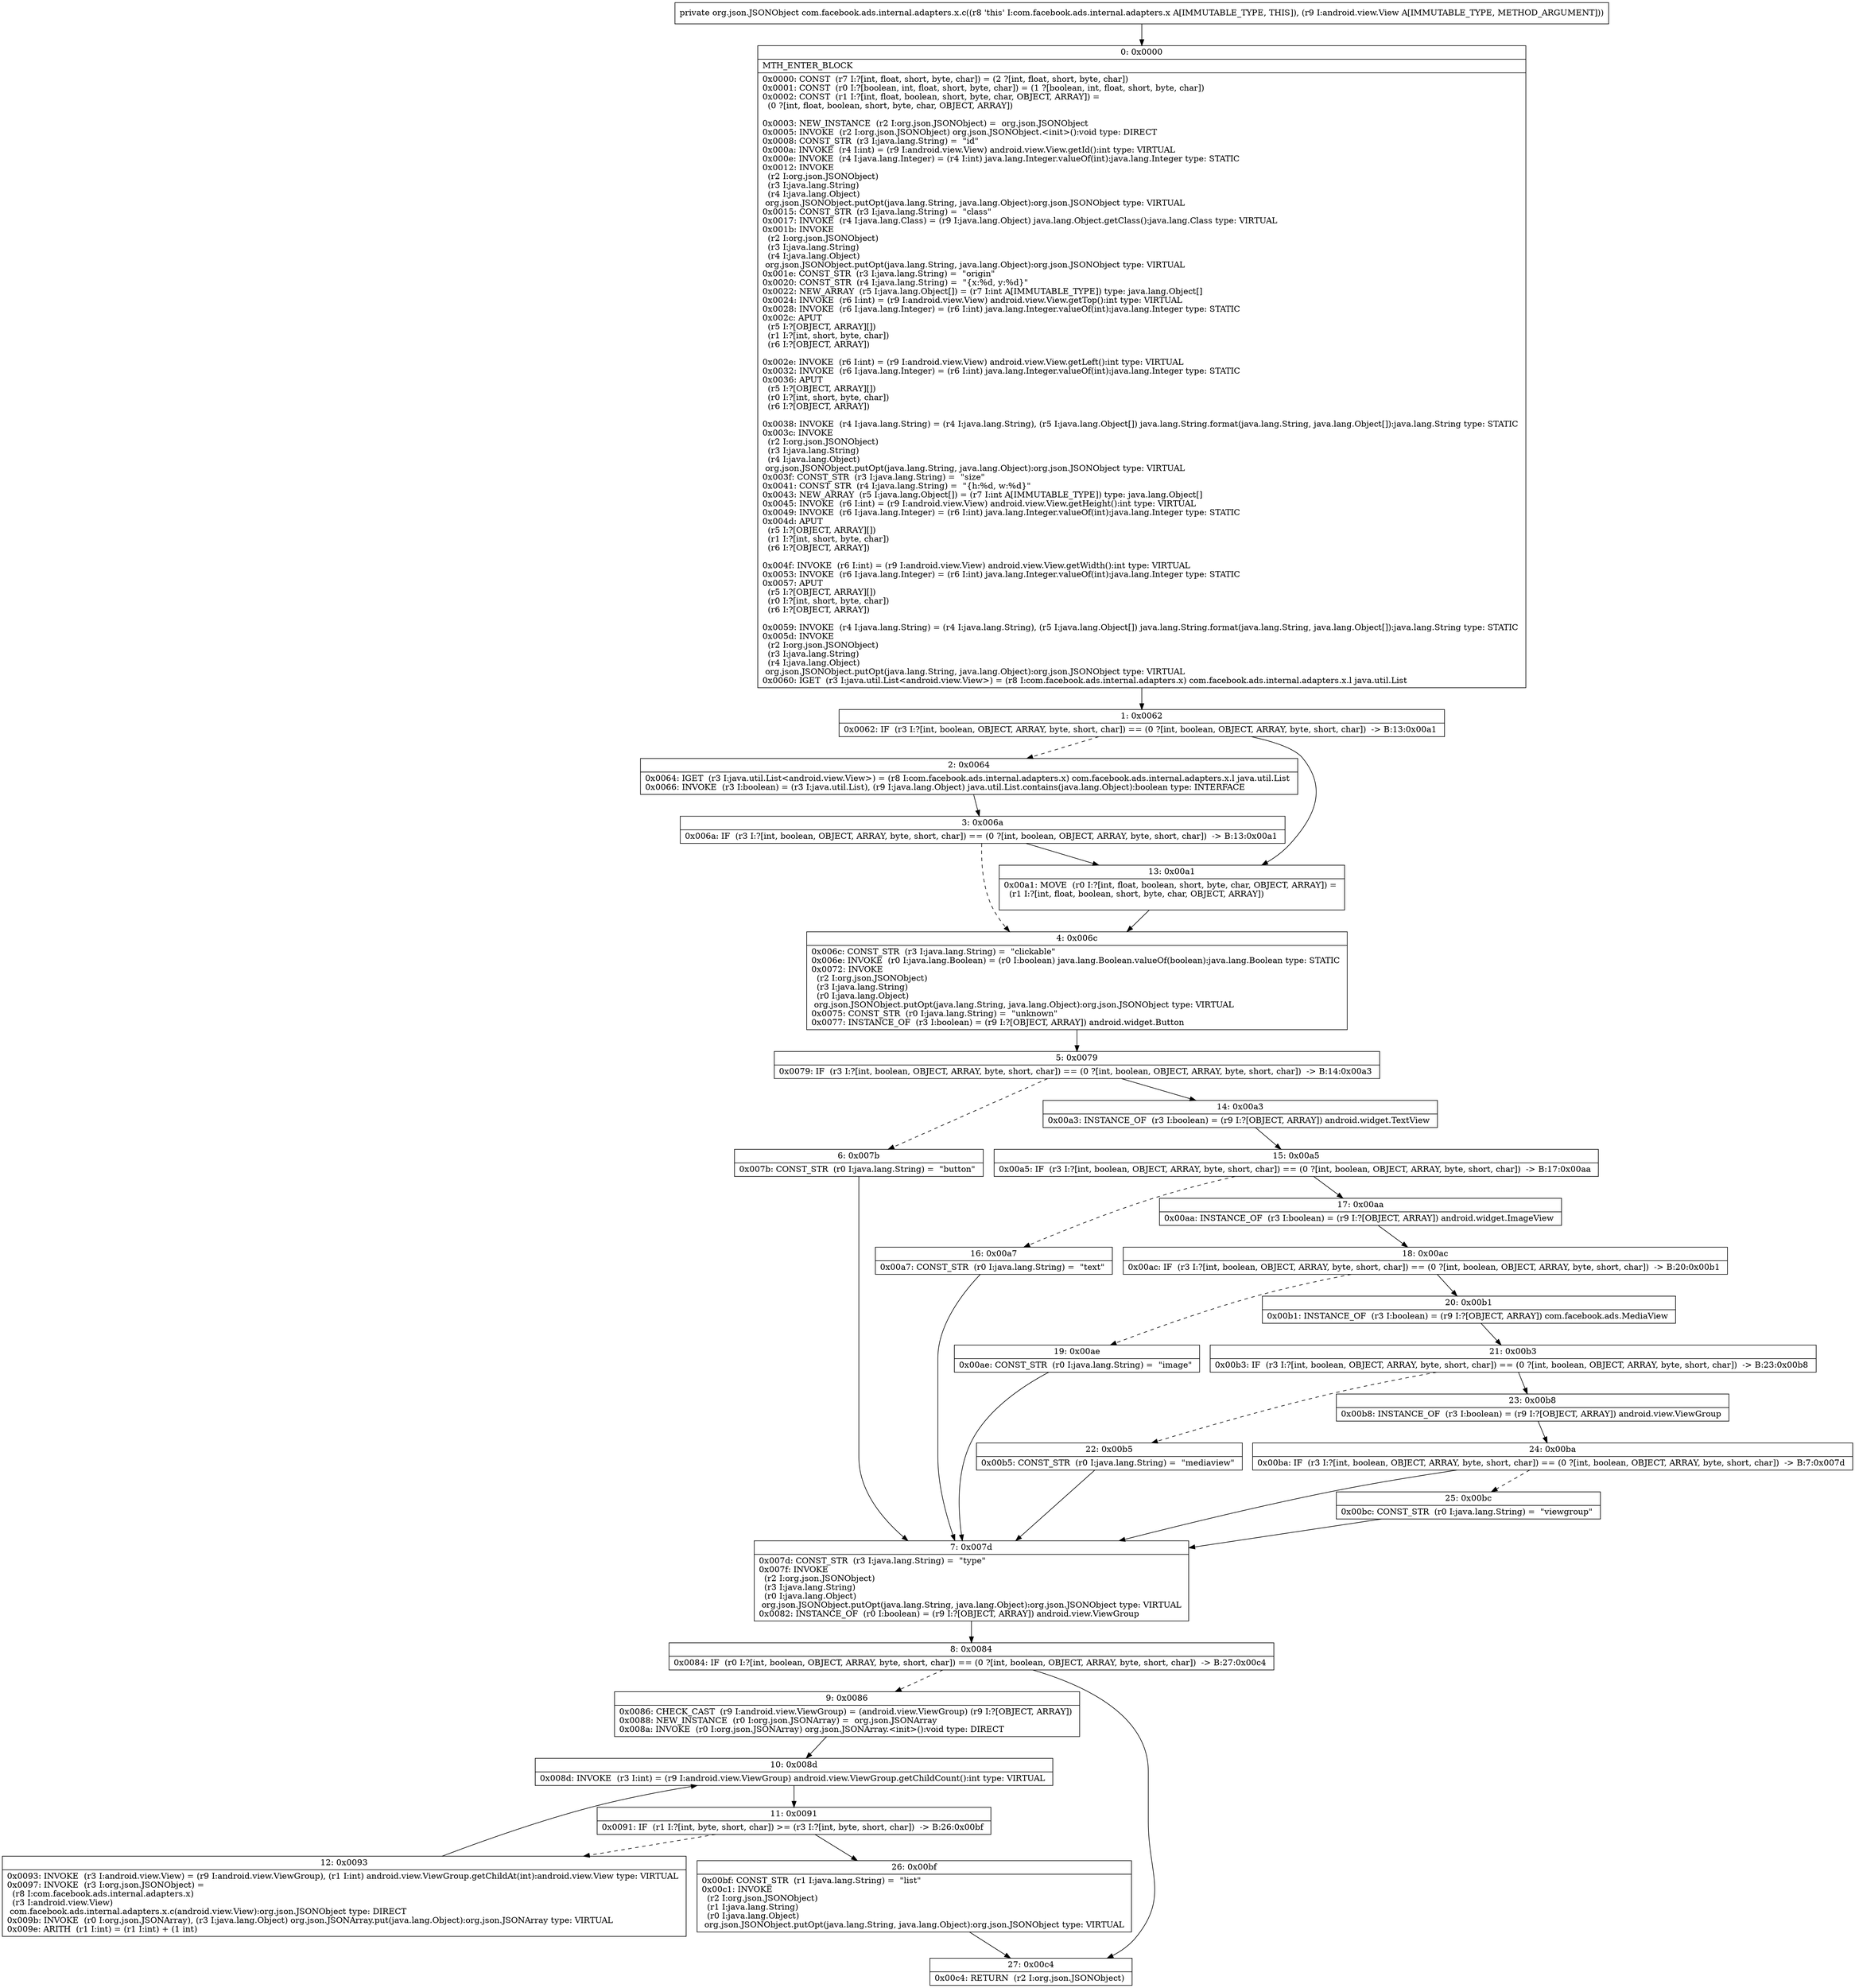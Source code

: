 digraph "CFG forcom.facebook.ads.internal.adapters.x.c(Landroid\/view\/View;)Lorg\/json\/JSONObject;" {
Node_0 [shape=record,label="{0\:\ 0x0000|MTH_ENTER_BLOCK\l|0x0000: CONST  (r7 I:?[int, float, short, byte, char]) = (2 ?[int, float, short, byte, char]) \l0x0001: CONST  (r0 I:?[boolean, int, float, short, byte, char]) = (1 ?[boolean, int, float, short, byte, char]) \l0x0002: CONST  (r1 I:?[int, float, boolean, short, byte, char, OBJECT, ARRAY]) = \l  (0 ?[int, float, boolean, short, byte, char, OBJECT, ARRAY])\l \l0x0003: NEW_INSTANCE  (r2 I:org.json.JSONObject) =  org.json.JSONObject \l0x0005: INVOKE  (r2 I:org.json.JSONObject) org.json.JSONObject.\<init\>():void type: DIRECT \l0x0008: CONST_STR  (r3 I:java.lang.String) =  \"id\" \l0x000a: INVOKE  (r4 I:int) = (r9 I:android.view.View) android.view.View.getId():int type: VIRTUAL \l0x000e: INVOKE  (r4 I:java.lang.Integer) = (r4 I:int) java.lang.Integer.valueOf(int):java.lang.Integer type: STATIC \l0x0012: INVOKE  \l  (r2 I:org.json.JSONObject)\l  (r3 I:java.lang.String)\l  (r4 I:java.lang.Object)\l org.json.JSONObject.putOpt(java.lang.String, java.lang.Object):org.json.JSONObject type: VIRTUAL \l0x0015: CONST_STR  (r3 I:java.lang.String) =  \"class\" \l0x0017: INVOKE  (r4 I:java.lang.Class) = (r9 I:java.lang.Object) java.lang.Object.getClass():java.lang.Class type: VIRTUAL \l0x001b: INVOKE  \l  (r2 I:org.json.JSONObject)\l  (r3 I:java.lang.String)\l  (r4 I:java.lang.Object)\l org.json.JSONObject.putOpt(java.lang.String, java.lang.Object):org.json.JSONObject type: VIRTUAL \l0x001e: CONST_STR  (r3 I:java.lang.String) =  \"origin\" \l0x0020: CONST_STR  (r4 I:java.lang.String) =  \"\{x:%d, y:%d\}\" \l0x0022: NEW_ARRAY  (r5 I:java.lang.Object[]) = (r7 I:int A[IMMUTABLE_TYPE]) type: java.lang.Object[] \l0x0024: INVOKE  (r6 I:int) = (r9 I:android.view.View) android.view.View.getTop():int type: VIRTUAL \l0x0028: INVOKE  (r6 I:java.lang.Integer) = (r6 I:int) java.lang.Integer.valueOf(int):java.lang.Integer type: STATIC \l0x002c: APUT  \l  (r5 I:?[OBJECT, ARRAY][])\l  (r1 I:?[int, short, byte, char])\l  (r6 I:?[OBJECT, ARRAY])\l \l0x002e: INVOKE  (r6 I:int) = (r9 I:android.view.View) android.view.View.getLeft():int type: VIRTUAL \l0x0032: INVOKE  (r6 I:java.lang.Integer) = (r6 I:int) java.lang.Integer.valueOf(int):java.lang.Integer type: STATIC \l0x0036: APUT  \l  (r5 I:?[OBJECT, ARRAY][])\l  (r0 I:?[int, short, byte, char])\l  (r6 I:?[OBJECT, ARRAY])\l \l0x0038: INVOKE  (r4 I:java.lang.String) = (r4 I:java.lang.String), (r5 I:java.lang.Object[]) java.lang.String.format(java.lang.String, java.lang.Object[]):java.lang.String type: STATIC \l0x003c: INVOKE  \l  (r2 I:org.json.JSONObject)\l  (r3 I:java.lang.String)\l  (r4 I:java.lang.Object)\l org.json.JSONObject.putOpt(java.lang.String, java.lang.Object):org.json.JSONObject type: VIRTUAL \l0x003f: CONST_STR  (r3 I:java.lang.String) =  \"size\" \l0x0041: CONST_STR  (r4 I:java.lang.String) =  \"\{h:%d, w:%d\}\" \l0x0043: NEW_ARRAY  (r5 I:java.lang.Object[]) = (r7 I:int A[IMMUTABLE_TYPE]) type: java.lang.Object[] \l0x0045: INVOKE  (r6 I:int) = (r9 I:android.view.View) android.view.View.getHeight():int type: VIRTUAL \l0x0049: INVOKE  (r6 I:java.lang.Integer) = (r6 I:int) java.lang.Integer.valueOf(int):java.lang.Integer type: STATIC \l0x004d: APUT  \l  (r5 I:?[OBJECT, ARRAY][])\l  (r1 I:?[int, short, byte, char])\l  (r6 I:?[OBJECT, ARRAY])\l \l0x004f: INVOKE  (r6 I:int) = (r9 I:android.view.View) android.view.View.getWidth():int type: VIRTUAL \l0x0053: INVOKE  (r6 I:java.lang.Integer) = (r6 I:int) java.lang.Integer.valueOf(int):java.lang.Integer type: STATIC \l0x0057: APUT  \l  (r5 I:?[OBJECT, ARRAY][])\l  (r0 I:?[int, short, byte, char])\l  (r6 I:?[OBJECT, ARRAY])\l \l0x0059: INVOKE  (r4 I:java.lang.String) = (r4 I:java.lang.String), (r5 I:java.lang.Object[]) java.lang.String.format(java.lang.String, java.lang.Object[]):java.lang.String type: STATIC \l0x005d: INVOKE  \l  (r2 I:org.json.JSONObject)\l  (r3 I:java.lang.String)\l  (r4 I:java.lang.Object)\l org.json.JSONObject.putOpt(java.lang.String, java.lang.Object):org.json.JSONObject type: VIRTUAL \l0x0060: IGET  (r3 I:java.util.List\<android.view.View\>) = (r8 I:com.facebook.ads.internal.adapters.x) com.facebook.ads.internal.adapters.x.l java.util.List \l}"];
Node_1 [shape=record,label="{1\:\ 0x0062|0x0062: IF  (r3 I:?[int, boolean, OBJECT, ARRAY, byte, short, char]) == (0 ?[int, boolean, OBJECT, ARRAY, byte, short, char])  \-\> B:13:0x00a1 \l}"];
Node_2 [shape=record,label="{2\:\ 0x0064|0x0064: IGET  (r3 I:java.util.List\<android.view.View\>) = (r8 I:com.facebook.ads.internal.adapters.x) com.facebook.ads.internal.adapters.x.l java.util.List \l0x0066: INVOKE  (r3 I:boolean) = (r3 I:java.util.List), (r9 I:java.lang.Object) java.util.List.contains(java.lang.Object):boolean type: INTERFACE \l}"];
Node_3 [shape=record,label="{3\:\ 0x006a|0x006a: IF  (r3 I:?[int, boolean, OBJECT, ARRAY, byte, short, char]) == (0 ?[int, boolean, OBJECT, ARRAY, byte, short, char])  \-\> B:13:0x00a1 \l}"];
Node_4 [shape=record,label="{4\:\ 0x006c|0x006c: CONST_STR  (r3 I:java.lang.String) =  \"clickable\" \l0x006e: INVOKE  (r0 I:java.lang.Boolean) = (r0 I:boolean) java.lang.Boolean.valueOf(boolean):java.lang.Boolean type: STATIC \l0x0072: INVOKE  \l  (r2 I:org.json.JSONObject)\l  (r3 I:java.lang.String)\l  (r0 I:java.lang.Object)\l org.json.JSONObject.putOpt(java.lang.String, java.lang.Object):org.json.JSONObject type: VIRTUAL \l0x0075: CONST_STR  (r0 I:java.lang.String) =  \"unknown\" \l0x0077: INSTANCE_OF  (r3 I:boolean) = (r9 I:?[OBJECT, ARRAY]) android.widget.Button \l}"];
Node_5 [shape=record,label="{5\:\ 0x0079|0x0079: IF  (r3 I:?[int, boolean, OBJECT, ARRAY, byte, short, char]) == (0 ?[int, boolean, OBJECT, ARRAY, byte, short, char])  \-\> B:14:0x00a3 \l}"];
Node_6 [shape=record,label="{6\:\ 0x007b|0x007b: CONST_STR  (r0 I:java.lang.String) =  \"button\" \l}"];
Node_7 [shape=record,label="{7\:\ 0x007d|0x007d: CONST_STR  (r3 I:java.lang.String) =  \"type\" \l0x007f: INVOKE  \l  (r2 I:org.json.JSONObject)\l  (r3 I:java.lang.String)\l  (r0 I:java.lang.Object)\l org.json.JSONObject.putOpt(java.lang.String, java.lang.Object):org.json.JSONObject type: VIRTUAL \l0x0082: INSTANCE_OF  (r0 I:boolean) = (r9 I:?[OBJECT, ARRAY]) android.view.ViewGroup \l}"];
Node_8 [shape=record,label="{8\:\ 0x0084|0x0084: IF  (r0 I:?[int, boolean, OBJECT, ARRAY, byte, short, char]) == (0 ?[int, boolean, OBJECT, ARRAY, byte, short, char])  \-\> B:27:0x00c4 \l}"];
Node_9 [shape=record,label="{9\:\ 0x0086|0x0086: CHECK_CAST  (r9 I:android.view.ViewGroup) = (android.view.ViewGroup) (r9 I:?[OBJECT, ARRAY]) \l0x0088: NEW_INSTANCE  (r0 I:org.json.JSONArray) =  org.json.JSONArray \l0x008a: INVOKE  (r0 I:org.json.JSONArray) org.json.JSONArray.\<init\>():void type: DIRECT \l}"];
Node_10 [shape=record,label="{10\:\ 0x008d|0x008d: INVOKE  (r3 I:int) = (r9 I:android.view.ViewGroup) android.view.ViewGroup.getChildCount():int type: VIRTUAL \l}"];
Node_11 [shape=record,label="{11\:\ 0x0091|0x0091: IF  (r1 I:?[int, byte, short, char]) \>= (r3 I:?[int, byte, short, char])  \-\> B:26:0x00bf \l}"];
Node_12 [shape=record,label="{12\:\ 0x0093|0x0093: INVOKE  (r3 I:android.view.View) = (r9 I:android.view.ViewGroup), (r1 I:int) android.view.ViewGroup.getChildAt(int):android.view.View type: VIRTUAL \l0x0097: INVOKE  (r3 I:org.json.JSONObject) = \l  (r8 I:com.facebook.ads.internal.adapters.x)\l  (r3 I:android.view.View)\l com.facebook.ads.internal.adapters.x.c(android.view.View):org.json.JSONObject type: DIRECT \l0x009b: INVOKE  (r0 I:org.json.JSONArray), (r3 I:java.lang.Object) org.json.JSONArray.put(java.lang.Object):org.json.JSONArray type: VIRTUAL \l0x009e: ARITH  (r1 I:int) = (r1 I:int) + (1 int) \l}"];
Node_13 [shape=record,label="{13\:\ 0x00a1|0x00a1: MOVE  (r0 I:?[int, float, boolean, short, byte, char, OBJECT, ARRAY]) = \l  (r1 I:?[int, float, boolean, short, byte, char, OBJECT, ARRAY])\l \l}"];
Node_14 [shape=record,label="{14\:\ 0x00a3|0x00a3: INSTANCE_OF  (r3 I:boolean) = (r9 I:?[OBJECT, ARRAY]) android.widget.TextView \l}"];
Node_15 [shape=record,label="{15\:\ 0x00a5|0x00a5: IF  (r3 I:?[int, boolean, OBJECT, ARRAY, byte, short, char]) == (0 ?[int, boolean, OBJECT, ARRAY, byte, short, char])  \-\> B:17:0x00aa \l}"];
Node_16 [shape=record,label="{16\:\ 0x00a7|0x00a7: CONST_STR  (r0 I:java.lang.String) =  \"text\" \l}"];
Node_17 [shape=record,label="{17\:\ 0x00aa|0x00aa: INSTANCE_OF  (r3 I:boolean) = (r9 I:?[OBJECT, ARRAY]) android.widget.ImageView \l}"];
Node_18 [shape=record,label="{18\:\ 0x00ac|0x00ac: IF  (r3 I:?[int, boolean, OBJECT, ARRAY, byte, short, char]) == (0 ?[int, boolean, OBJECT, ARRAY, byte, short, char])  \-\> B:20:0x00b1 \l}"];
Node_19 [shape=record,label="{19\:\ 0x00ae|0x00ae: CONST_STR  (r0 I:java.lang.String) =  \"image\" \l}"];
Node_20 [shape=record,label="{20\:\ 0x00b1|0x00b1: INSTANCE_OF  (r3 I:boolean) = (r9 I:?[OBJECT, ARRAY]) com.facebook.ads.MediaView \l}"];
Node_21 [shape=record,label="{21\:\ 0x00b3|0x00b3: IF  (r3 I:?[int, boolean, OBJECT, ARRAY, byte, short, char]) == (0 ?[int, boolean, OBJECT, ARRAY, byte, short, char])  \-\> B:23:0x00b8 \l}"];
Node_22 [shape=record,label="{22\:\ 0x00b5|0x00b5: CONST_STR  (r0 I:java.lang.String) =  \"mediaview\" \l}"];
Node_23 [shape=record,label="{23\:\ 0x00b8|0x00b8: INSTANCE_OF  (r3 I:boolean) = (r9 I:?[OBJECT, ARRAY]) android.view.ViewGroup \l}"];
Node_24 [shape=record,label="{24\:\ 0x00ba|0x00ba: IF  (r3 I:?[int, boolean, OBJECT, ARRAY, byte, short, char]) == (0 ?[int, boolean, OBJECT, ARRAY, byte, short, char])  \-\> B:7:0x007d \l}"];
Node_25 [shape=record,label="{25\:\ 0x00bc|0x00bc: CONST_STR  (r0 I:java.lang.String) =  \"viewgroup\" \l}"];
Node_26 [shape=record,label="{26\:\ 0x00bf|0x00bf: CONST_STR  (r1 I:java.lang.String) =  \"list\" \l0x00c1: INVOKE  \l  (r2 I:org.json.JSONObject)\l  (r1 I:java.lang.String)\l  (r0 I:java.lang.Object)\l org.json.JSONObject.putOpt(java.lang.String, java.lang.Object):org.json.JSONObject type: VIRTUAL \l}"];
Node_27 [shape=record,label="{27\:\ 0x00c4|0x00c4: RETURN  (r2 I:org.json.JSONObject) \l}"];
MethodNode[shape=record,label="{private org.json.JSONObject com.facebook.ads.internal.adapters.x.c((r8 'this' I:com.facebook.ads.internal.adapters.x A[IMMUTABLE_TYPE, THIS]), (r9 I:android.view.View A[IMMUTABLE_TYPE, METHOD_ARGUMENT])) }"];
MethodNode -> Node_0;
Node_0 -> Node_1;
Node_1 -> Node_2[style=dashed];
Node_1 -> Node_13;
Node_2 -> Node_3;
Node_3 -> Node_4[style=dashed];
Node_3 -> Node_13;
Node_4 -> Node_5;
Node_5 -> Node_6[style=dashed];
Node_5 -> Node_14;
Node_6 -> Node_7;
Node_7 -> Node_8;
Node_8 -> Node_9[style=dashed];
Node_8 -> Node_27;
Node_9 -> Node_10;
Node_10 -> Node_11;
Node_11 -> Node_12[style=dashed];
Node_11 -> Node_26;
Node_12 -> Node_10;
Node_13 -> Node_4;
Node_14 -> Node_15;
Node_15 -> Node_16[style=dashed];
Node_15 -> Node_17;
Node_16 -> Node_7;
Node_17 -> Node_18;
Node_18 -> Node_19[style=dashed];
Node_18 -> Node_20;
Node_19 -> Node_7;
Node_20 -> Node_21;
Node_21 -> Node_22[style=dashed];
Node_21 -> Node_23;
Node_22 -> Node_7;
Node_23 -> Node_24;
Node_24 -> Node_7;
Node_24 -> Node_25[style=dashed];
Node_25 -> Node_7;
Node_26 -> Node_27;
}

